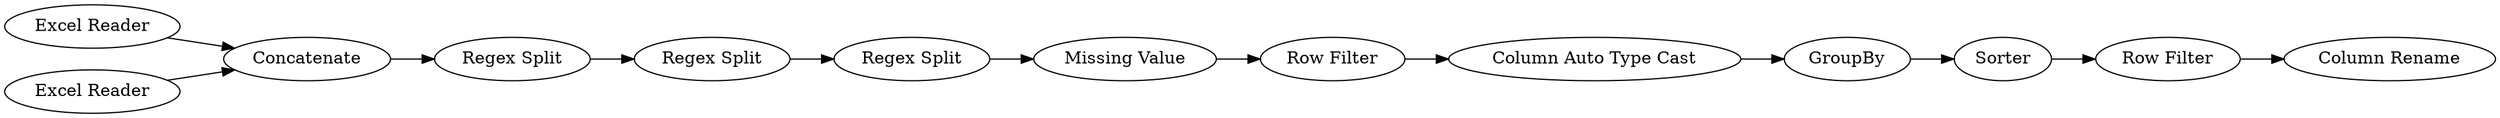 digraph {
	12 -> 13
	7 -> 8
	4 -> 5
	8 -> 9
	3 -> 4
	5 -> 6
	11 -> 12
	9 -> 10
	2 -> 3
	6 -> 7
	10 -> 11
	1 -> 3
	5 [label="Regex Split"]
	13 [label="Column Rename"]
	1 [label="Excel Reader"]
	7 [label="Missing Value"]
	9 [label="Column Auto Type Cast"]
	11 [label=Sorter]
	4 [label="Regex Split"]
	6 [label="Regex Split"]
	8 [label="Row Filter"]
	12 [label="Row Filter"]
	3 [label=Concatenate]
	2 [label="Excel Reader"]
	10 [label=GroupBy]
	rankdir=LR
}
